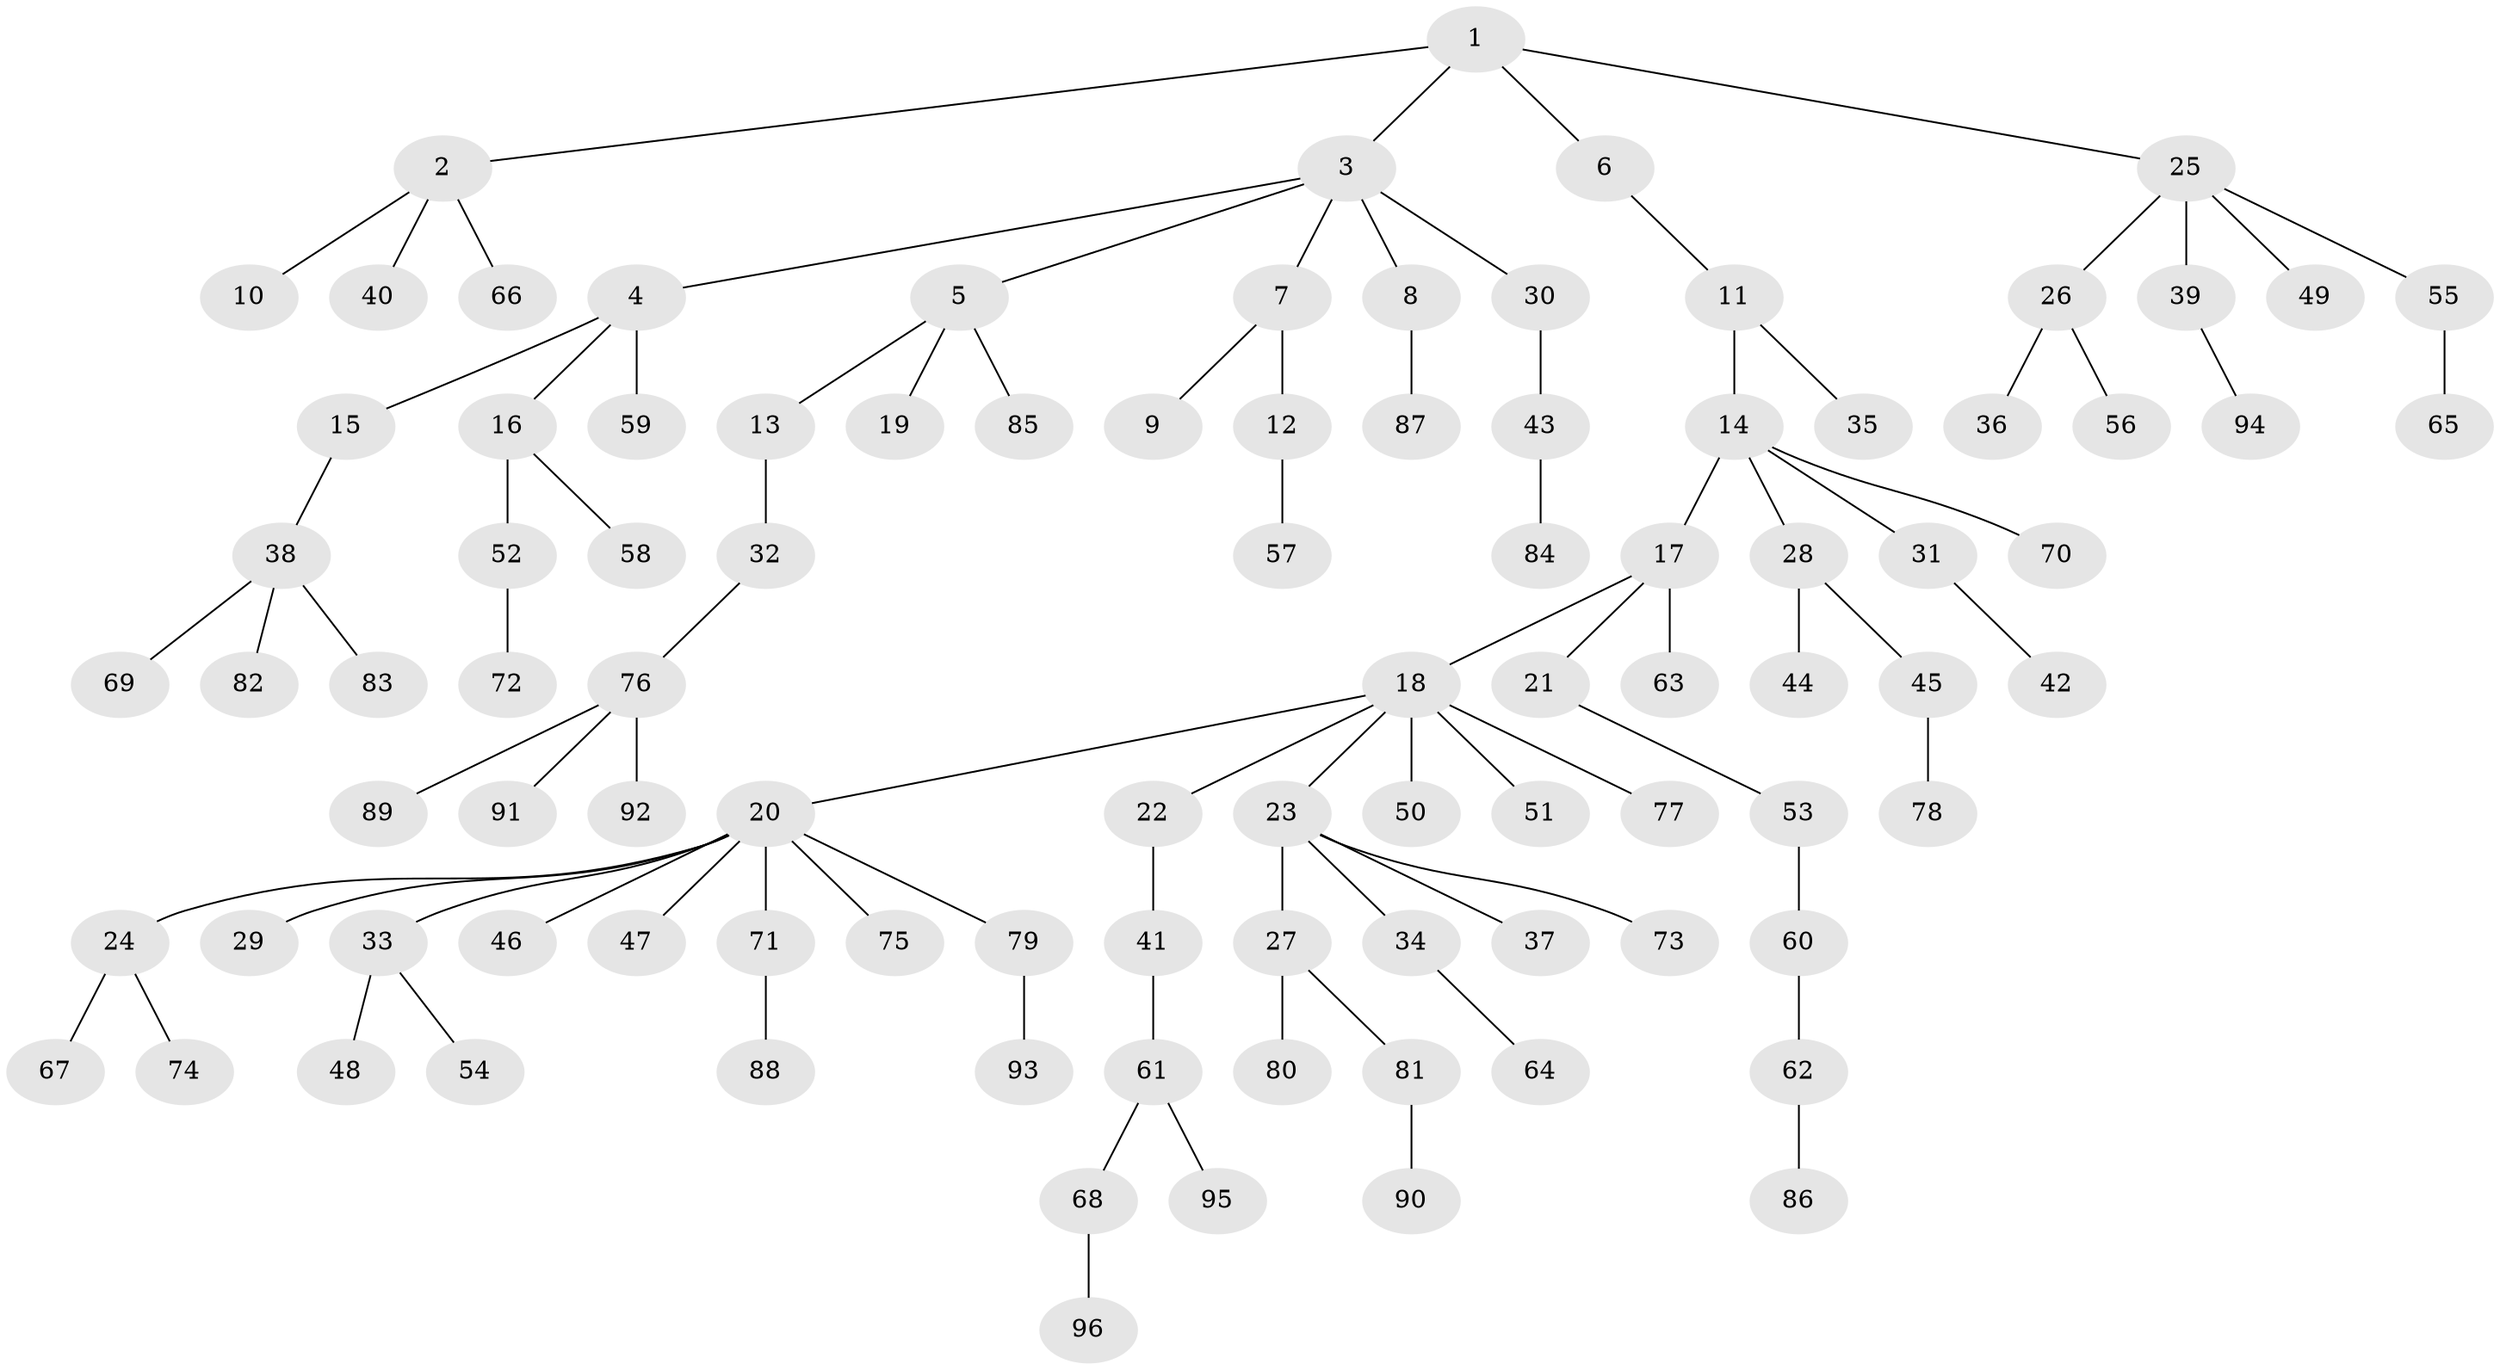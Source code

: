 // coarse degree distribution, {1: 0.7894736842105263, 2: 0.13157894736842105, 4: 0.02631578947368421, 17: 0.02631578947368421, 13: 0.02631578947368421}
// Generated by graph-tools (version 1.1) at 2025/57/03/04/25 21:57:11]
// undirected, 96 vertices, 95 edges
graph export_dot {
graph [start="1"]
  node [color=gray90,style=filled];
  1;
  2;
  3;
  4;
  5;
  6;
  7;
  8;
  9;
  10;
  11;
  12;
  13;
  14;
  15;
  16;
  17;
  18;
  19;
  20;
  21;
  22;
  23;
  24;
  25;
  26;
  27;
  28;
  29;
  30;
  31;
  32;
  33;
  34;
  35;
  36;
  37;
  38;
  39;
  40;
  41;
  42;
  43;
  44;
  45;
  46;
  47;
  48;
  49;
  50;
  51;
  52;
  53;
  54;
  55;
  56;
  57;
  58;
  59;
  60;
  61;
  62;
  63;
  64;
  65;
  66;
  67;
  68;
  69;
  70;
  71;
  72;
  73;
  74;
  75;
  76;
  77;
  78;
  79;
  80;
  81;
  82;
  83;
  84;
  85;
  86;
  87;
  88;
  89;
  90;
  91;
  92;
  93;
  94;
  95;
  96;
  1 -- 2;
  1 -- 3;
  1 -- 6;
  1 -- 25;
  2 -- 10;
  2 -- 40;
  2 -- 66;
  3 -- 4;
  3 -- 5;
  3 -- 7;
  3 -- 8;
  3 -- 30;
  4 -- 15;
  4 -- 16;
  4 -- 59;
  5 -- 13;
  5 -- 19;
  5 -- 85;
  6 -- 11;
  7 -- 9;
  7 -- 12;
  8 -- 87;
  11 -- 14;
  11 -- 35;
  12 -- 57;
  13 -- 32;
  14 -- 17;
  14 -- 28;
  14 -- 31;
  14 -- 70;
  15 -- 38;
  16 -- 52;
  16 -- 58;
  17 -- 18;
  17 -- 21;
  17 -- 63;
  18 -- 20;
  18 -- 22;
  18 -- 23;
  18 -- 50;
  18 -- 51;
  18 -- 77;
  20 -- 24;
  20 -- 29;
  20 -- 33;
  20 -- 46;
  20 -- 47;
  20 -- 71;
  20 -- 75;
  20 -- 79;
  21 -- 53;
  22 -- 41;
  23 -- 27;
  23 -- 34;
  23 -- 37;
  23 -- 73;
  24 -- 67;
  24 -- 74;
  25 -- 26;
  25 -- 39;
  25 -- 49;
  25 -- 55;
  26 -- 36;
  26 -- 56;
  27 -- 80;
  27 -- 81;
  28 -- 44;
  28 -- 45;
  30 -- 43;
  31 -- 42;
  32 -- 76;
  33 -- 48;
  33 -- 54;
  34 -- 64;
  38 -- 69;
  38 -- 82;
  38 -- 83;
  39 -- 94;
  41 -- 61;
  43 -- 84;
  45 -- 78;
  52 -- 72;
  53 -- 60;
  55 -- 65;
  60 -- 62;
  61 -- 68;
  61 -- 95;
  62 -- 86;
  68 -- 96;
  71 -- 88;
  76 -- 89;
  76 -- 91;
  76 -- 92;
  79 -- 93;
  81 -- 90;
}
